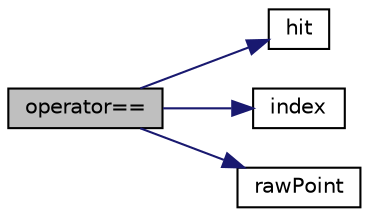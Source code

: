 digraph "operator=="
{
  bgcolor="transparent";
  edge [fontname="Helvetica",fontsize="10",labelfontname="Helvetica",labelfontsize="10"];
  node [fontname="Helvetica",fontsize="10",shape=record];
  rankdir="LR";
  Node1 [label="operator==",height=0.2,width=0.4,color="black", fillcolor="grey75", style="filled", fontcolor="black"];
  Node1 -> Node2 [color="midnightblue",fontsize="10",style="solid",fontname="Helvetica"];
  Node2 [label="hit",height=0.2,width=0.4,color="black",URL="$a01922.html#ad963d38a624b8bf8b37c210109dba03c",tooltip="Is there a hit. "];
  Node1 -> Node3 [color="midnightblue",fontsize="10",style="solid",fontname="Helvetica"];
  Node3 [label="index",height=0.2,width=0.4,color="black",URL="$a01922.html#a7d1e8acadb27bd2b4e61457d47b71b6f",tooltip="Return index. "];
  Node1 -> Node4 [color="midnightblue",fontsize="10",style="solid",fontname="Helvetica"];
  Node4 [label="rawPoint",height=0.2,width=0.4,color="black",URL="$a01922.html#a6c68a01f71e2d6a820e0f0e3540aff0f",tooltip="Return point with no checking. "];
}
